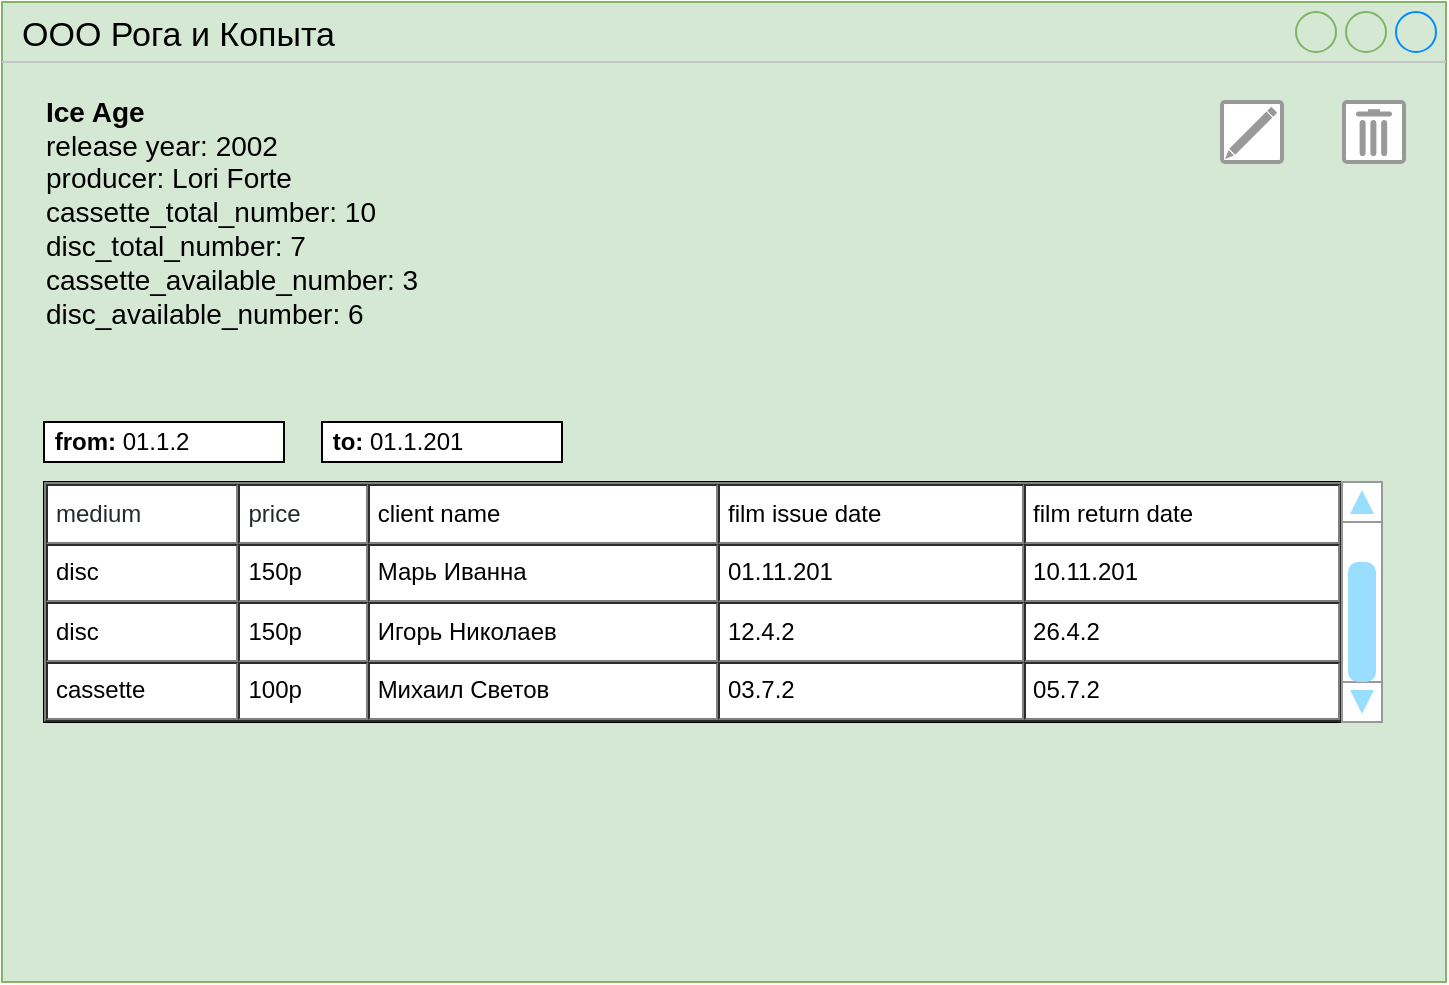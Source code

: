 <mxfile version="14.4.2" type="device"><diagram id="2DgjofmxtGqo7F8hlAL7" name="Page-1"><mxGraphModel dx="901" dy="536" grid="1" gridSize="10" guides="1" tooltips="1" connect="1" arrows="1" fold="1" page="1" pageScale="1" pageWidth="827" pageHeight="1169" math="0" shadow="0"><root><mxCell id="0"/><mxCell id="1" parent="0"/><mxCell id="vlZy5SvvlWdHjZaIEI5E-2" value="ООО Рога и Копыта" style="strokeWidth=1;shadow=0;dashed=0;align=center;html=1;shape=mxgraph.mockup.containers.window;align=left;verticalAlign=top;spacingLeft=8;strokeColor2=#008cff;strokeColor3=#c4c4c4;mainText=;fontSize=17;labelBackgroundColor=none;fillColor=#d5e8d4;strokeColor=#82b366;gradientDirection=east;" vertex="1" parent="1"><mxGeometry x="40" y="90" width="722" height="490" as="geometry"/></mxCell><mxCell id="vlZy5SvvlWdHjZaIEI5E-3" value="&lt;font style=&quot;font-size: 14px&quot;&gt;Ice Age&lt;br&gt;&lt;span style=&quot;font-weight: normal&quot;&gt;release year: 2002&lt;br&gt;producer:&amp;nbsp;Lori Forte&lt;br&gt;&lt;/span&gt;&lt;/font&gt;&lt;div style=&quot;font-size: 14px&quot;&gt;&lt;span style=&quot;font-weight: normal&quot;&gt;&lt;font style=&quot;font-size: 14px&quot;&gt;&lt;span&gt;cassette_total_number: 10&lt;/span&gt;&lt;br&gt;&lt;/font&gt;&lt;/span&gt;&lt;/div&gt;&lt;div style=&quot;font-size: 14px&quot;&gt;&lt;span style=&quot;font-weight: normal&quot;&gt;&lt;font style=&quot;font-size: 14px&quot;&gt;disc_total_number: 7&lt;/font&gt;&lt;/span&gt;&lt;/div&gt;&lt;div style=&quot;font-size: 14px&quot;&gt;&lt;span style=&quot;font-weight: normal&quot;&gt;&lt;font style=&quot;font-size: 14px&quot;&gt;cassette_available_number: 3&lt;/font&gt;&lt;/span&gt;&lt;/div&gt;&lt;div style=&quot;font-size: 14px&quot;&gt;&lt;span style=&quot;font-weight: normal&quot;&gt;&lt;font style=&quot;font-size: 14px&quot;&gt;disc_available_number: 6&lt;/font&gt;&lt;/span&gt;&lt;/div&gt;" style="text;html=1;strokeColor=none;fillColor=none;align=left;verticalAlign=middle;whiteSpace=wrap;rounded=0;fontStyle=1" vertex="1" parent="1"><mxGeometry x="60" y="130" width="220" height="130" as="geometry"/></mxCell><mxCell id="vlZy5SvvlWdHjZaIEI5E-4" value="" style="strokeColor=#999999;verticalLabelPosition=bottom;shadow=0;dashed=0;verticalAlign=top;strokeWidth=2;html=1;shape=mxgraph.mockup.misc.editIcon;align=left;" vertex="1" parent="1"><mxGeometry x="650" y="140" width="30" height="30" as="geometry"/></mxCell><mxCell id="vlZy5SvvlWdHjZaIEI5E-5" value="" style="strokeColor=#999999;verticalLabelPosition=bottom;shadow=0;dashed=0;verticalAlign=top;strokeWidth=2;html=1;shape=mxgraph.mockup.misc.trashcanIcon;align=left;" vertex="1" parent="1"><mxGeometry x="711" y="140" width="30" height="30" as="geometry"/></mxCell><mxCell id="vlZy5SvvlWdHjZaIEI5E-6" value="&lt;table cellpadding=&quot;4&quot; cellspacing=&quot;0&quot; border=&quot;1&quot; style=&quot;font-size: 1em ; width: 100% ; height: 100%&quot;&gt;&lt;tbody&gt;&lt;tr&gt;&lt;th&gt;&lt;span style=&quot;color: rgb(36 , 41 , 46) ; font-family: , &amp;#34;consolas&amp;#34; , &amp;#34;liberation mono&amp;#34; , &amp;#34;menlo&amp;#34; , monospace ; font-weight: 400 ; background-color: rgb(255 , 255 , 255)&quot;&gt;medium&lt;/span&gt;&lt;br&gt;&lt;/th&gt;&lt;th&gt;&lt;span style=&quot;color: rgb(36 , 41 , 46) ; font-family: , &amp;#34;consolas&amp;#34; , &amp;#34;liberation mono&amp;#34; , &amp;#34;menlo&amp;#34; , monospace ; font-weight: 400 ; background-color: rgb(255 , 255 , 255)&quot;&gt;price&lt;/span&gt;&lt;/th&gt;&lt;td&gt;client name&lt;/td&gt;&lt;td&gt;film issue date&lt;br&gt;&lt;/td&gt;&lt;td&gt;film return date&lt;/td&gt;&lt;/tr&gt;&lt;tr&gt;&lt;td&gt;disc&lt;/td&gt;&lt;td&gt;150р&lt;/td&gt;&lt;td&gt;Марь Иванна&lt;/td&gt;&lt;td&gt;01.11.201&lt;/td&gt;&lt;td&gt;10.11.201&lt;/td&gt;&lt;/tr&gt;&lt;tr&gt;&lt;td&gt;disc&lt;/td&gt;&lt;td&gt;150р&lt;/td&gt;&lt;td&gt;Игорь Николаев&lt;/td&gt;&lt;td&gt;12.4.2&lt;/td&gt;&lt;td&gt;26.4.2&lt;/td&gt;&lt;/tr&gt;&lt;tr&gt;&lt;td&gt;cassette&lt;/td&gt;&lt;td&gt;100р&lt;/td&gt;&lt;td&gt;Михаил Светов&lt;/td&gt;&lt;td&gt;03.7.2&lt;/td&gt;&lt;td&gt;05.7.2&lt;/td&gt;&lt;/tr&gt;&lt;/tbody&gt;&lt;/table&gt; " style="verticalAlign=top;align=left;overflow=fill;fontSize=12;fontFamily=Helvetica;html=1" vertex="1" parent="1"><mxGeometry x="61" y="330" width="649" height="120" as="geometry"/></mxCell><mxCell id="vlZy5SvvlWdHjZaIEI5E-39" value="&lt;b&gt;&amp;nbsp;from:&lt;/b&gt; 01.1.2" style="rounded=0;whiteSpace=wrap;html=1;align=left;" vertex="1" parent="1"><mxGeometry x="61" y="300" width="120" height="20" as="geometry"/></mxCell><mxCell id="vlZy5SvvlWdHjZaIEI5E-40" value="&lt;b&gt;&amp;nbsp;to:&lt;/b&gt; 01.1.201" style="rounded=0;whiteSpace=wrap;html=1;align=left;" vertex="1" parent="1"><mxGeometry x="200" y="300" width="120" height="20" as="geometry"/></mxCell><mxCell id="vlZy5SvvlWdHjZaIEI5E-41" value="" style="verticalLabelPosition=bottom;shadow=0;dashed=0;align=center;html=1;verticalAlign=top;strokeWidth=1;shape=mxgraph.mockup.navigation.scrollBar;strokeColor=#999999;barPos=0;fillColor2=#99ddff;strokeColor2=none;direction=north;" vertex="1" parent="1"><mxGeometry x="710" y="330" width="20" height="120" as="geometry"/></mxCell></root></mxGraphModel></diagram></mxfile>